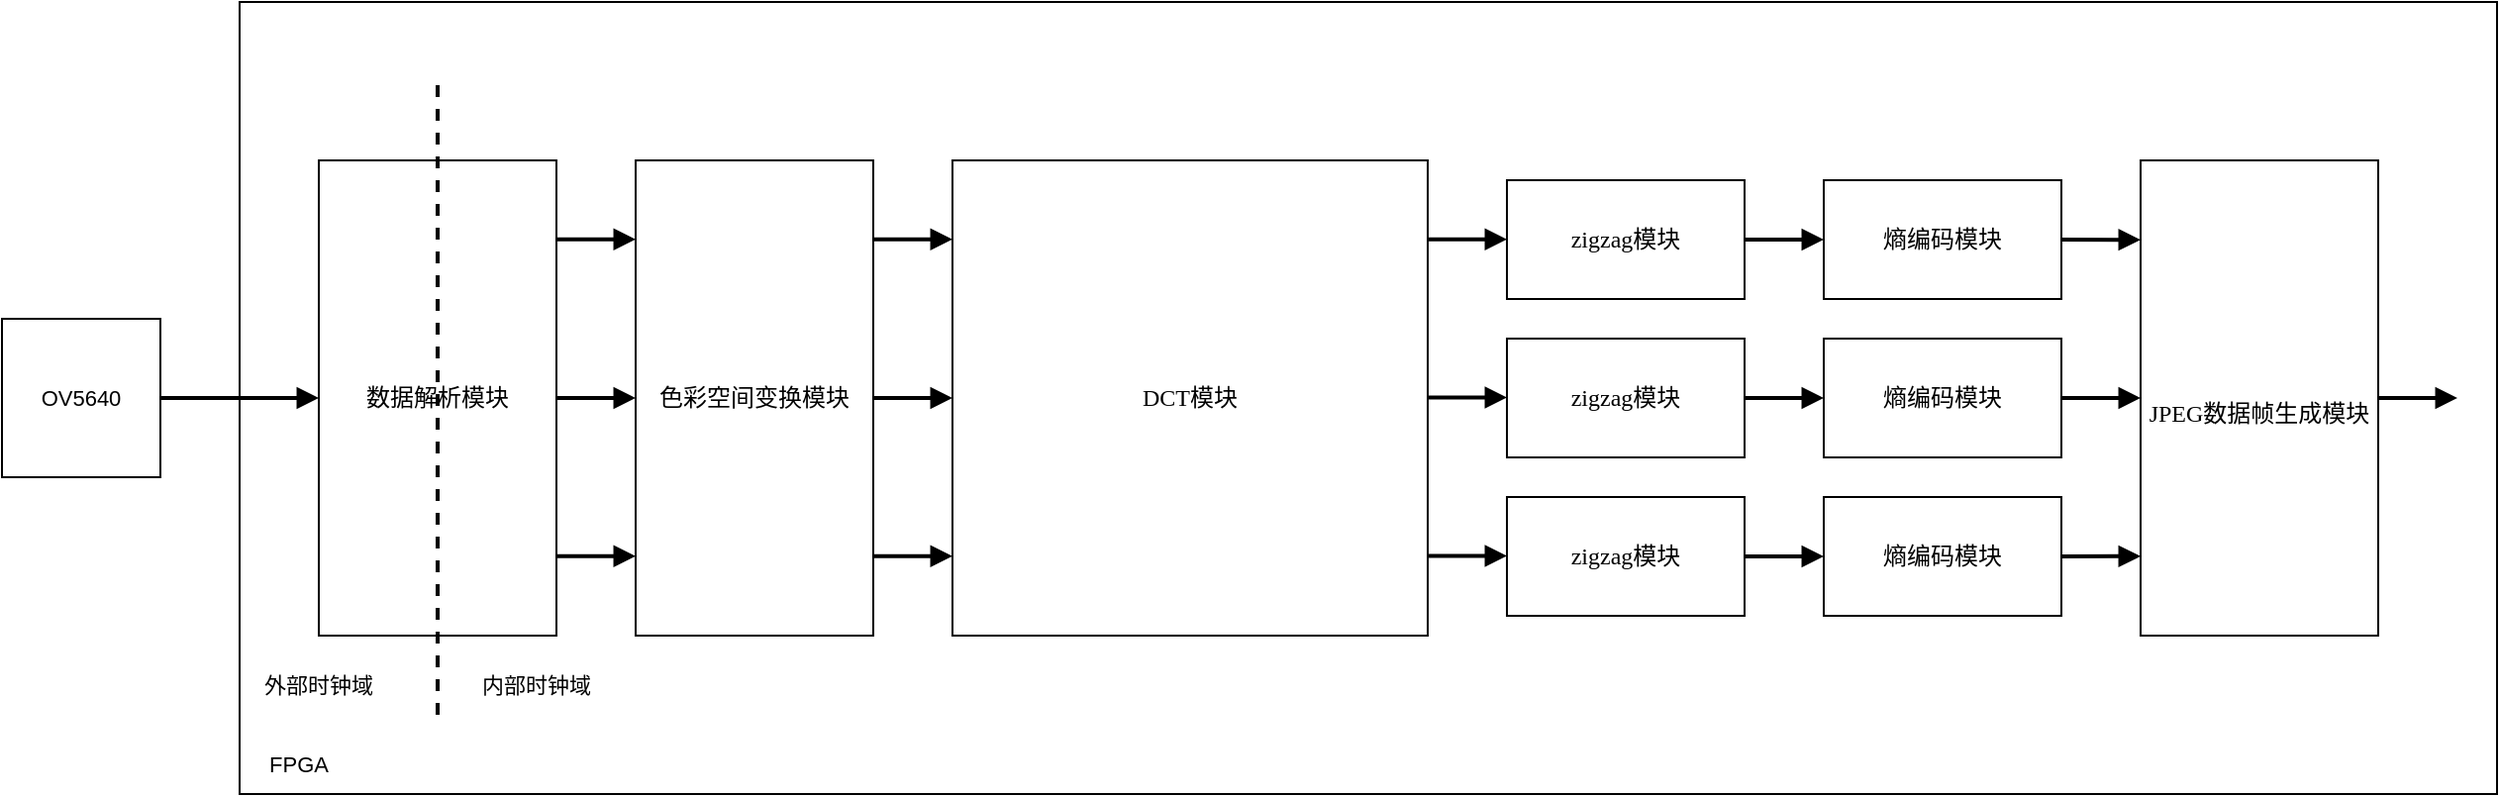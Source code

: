 <mxfile version="26.0.16">
  <diagram name="第 1 页" id="jtTJUCptFi0opevuhR3P">
    <mxGraphModel dx="1670" dy="1147" grid="1" gridSize="10" guides="1" tooltips="1" connect="1" arrows="1" fold="1" page="0" pageScale="1" pageWidth="200" pageHeight="100" math="0" shadow="0">
      <root>
        <mxCell id="0" />
        <mxCell id="1" parent="0" />
        <mxCell id="znpCTFQyN_41QpBxiybe-35" value="" style="rounded=0;whiteSpace=wrap;html=1;fontFamily=Helvetica;fontSize=11;fontColor=default;labelBackgroundColor=default;fillColor=none;" vertex="1" parent="1">
          <mxGeometry x="-160" y="-40" width="1140" height="400" as="geometry" />
        </mxCell>
        <mxCell id="znpCTFQyN_41QpBxiybe-13" style="edgeStyle=none;shape=connector;rounded=0;orthogonalLoop=1;jettySize=auto;html=1;entryX=0;entryY=0.5;entryDx=0;entryDy=0;strokeColor=default;strokeWidth=2;align=center;verticalAlign=middle;fontFamily=sonti;fontSize=11;fontColor=default;labelBackgroundColor=default;endArrow=block;endFill=1;" edge="1" parent="1" source="znpCTFQyN_41QpBxiybe-1" target="znpCTFQyN_41QpBxiybe-2">
          <mxGeometry relative="1" as="geometry" />
        </mxCell>
        <mxCell id="znpCTFQyN_41QpBxiybe-1" value="数据解析模块" style="rounded=0;whiteSpace=wrap;html=1;fontFamily=sonti;" vertex="1" parent="1">
          <mxGeometry x="-120" y="40" width="120" height="240" as="geometry" />
        </mxCell>
        <mxCell id="znpCTFQyN_41QpBxiybe-16" style="edgeStyle=none;shape=connector;rounded=0;orthogonalLoop=1;jettySize=auto;html=1;exitX=1;exitY=0.25;exitDx=0;exitDy=0;entryX=0;entryY=0.25;entryDx=0;entryDy=0;strokeColor=default;strokeWidth=2;align=center;verticalAlign=middle;fontFamily=sonti;fontSize=11;fontColor=default;labelBackgroundColor=default;endArrow=block;endFill=1;" edge="1" parent="1">
          <mxGeometry relative="1" as="geometry">
            <mxPoint x="160" y="79.88" as="sourcePoint" />
            <mxPoint x="200" y="79.88" as="targetPoint" />
            <Array as="points">
              <mxPoint x="180" y="79.88" />
            </Array>
          </mxGeometry>
        </mxCell>
        <mxCell id="znpCTFQyN_41QpBxiybe-17" style="edgeStyle=none;shape=connector;rounded=0;orthogonalLoop=1;jettySize=auto;html=1;entryX=0;entryY=0.5;entryDx=0;entryDy=0;strokeColor=default;strokeWidth=2;align=center;verticalAlign=middle;fontFamily=sonti;fontSize=11;fontColor=default;labelBackgroundColor=default;endArrow=block;endFill=1;" edge="1" parent="1" source="znpCTFQyN_41QpBxiybe-2" target="znpCTFQyN_41QpBxiybe-3">
          <mxGeometry relative="1" as="geometry" />
        </mxCell>
        <mxCell id="znpCTFQyN_41QpBxiybe-18" style="edgeStyle=none;shape=connector;rounded=0;orthogonalLoop=1;jettySize=auto;html=1;exitX=1;exitY=0.75;exitDx=0;exitDy=0;entryX=0;entryY=0.75;entryDx=0;entryDy=0;strokeColor=default;strokeWidth=2;align=center;verticalAlign=middle;fontFamily=sonti;fontSize=11;fontColor=default;labelBackgroundColor=default;endArrow=block;endFill=1;" edge="1" parent="1">
          <mxGeometry relative="1" as="geometry">
            <mxPoint x="160" y="239.88" as="sourcePoint" />
            <mxPoint x="200" y="239.88" as="targetPoint" />
          </mxGeometry>
        </mxCell>
        <mxCell id="znpCTFQyN_41QpBxiybe-2" value="色彩空间变换模块" style="rounded=0;whiteSpace=wrap;html=1;fontFamily=sonti;" vertex="1" parent="1">
          <mxGeometry x="40" y="40" width="120" height="240" as="geometry" />
        </mxCell>
        <mxCell id="znpCTFQyN_41QpBxiybe-3" value="DCT模块" style="rounded=0;whiteSpace=wrap;html=1;fontFamily=sonti;" vertex="1" parent="1">
          <mxGeometry x="200" y="40" width="240" height="240" as="geometry" />
        </mxCell>
        <mxCell id="znpCTFQyN_41QpBxiybe-28" style="edgeStyle=none;shape=connector;rounded=0;orthogonalLoop=1;jettySize=auto;html=1;entryX=0;entryY=0.5;entryDx=0;entryDy=0;strokeColor=default;strokeWidth=2;align=center;verticalAlign=middle;fontFamily=sonti;fontSize=11;fontColor=default;labelBackgroundColor=default;endArrow=block;endFill=1;" edge="1" parent="1" source="znpCTFQyN_41QpBxiybe-5" target="znpCTFQyN_41QpBxiybe-8">
          <mxGeometry relative="1" as="geometry" />
        </mxCell>
        <mxCell id="znpCTFQyN_41QpBxiybe-5" value="zigzag模块" style="rounded=0;whiteSpace=wrap;html=1;fontFamily=sonti;" vertex="1" parent="1">
          <mxGeometry x="480" y="50" width="120" height="60" as="geometry" />
        </mxCell>
        <mxCell id="znpCTFQyN_41QpBxiybe-29" style="edgeStyle=none;shape=connector;rounded=0;orthogonalLoop=1;jettySize=auto;html=1;entryX=0;entryY=0.5;entryDx=0;entryDy=0;strokeColor=default;strokeWidth=2;align=center;verticalAlign=middle;fontFamily=sonti;fontSize=11;fontColor=default;labelBackgroundColor=default;endArrow=block;endFill=1;" edge="1" parent="1" source="znpCTFQyN_41QpBxiybe-6" target="znpCTFQyN_41QpBxiybe-9">
          <mxGeometry relative="1" as="geometry" />
        </mxCell>
        <mxCell id="znpCTFQyN_41QpBxiybe-6" value="zigzag模块" style="rounded=0;whiteSpace=wrap;html=1;fontFamily=sonti;" vertex="1" parent="1">
          <mxGeometry x="480" y="130" width="120" height="60" as="geometry" />
        </mxCell>
        <mxCell id="znpCTFQyN_41QpBxiybe-30" style="edgeStyle=none;shape=connector;rounded=0;orthogonalLoop=1;jettySize=auto;html=1;entryX=0;entryY=0.5;entryDx=0;entryDy=0;strokeColor=default;strokeWidth=2;align=center;verticalAlign=middle;fontFamily=sonti;fontSize=11;fontColor=default;labelBackgroundColor=default;endArrow=block;endFill=1;" edge="1" parent="1" source="znpCTFQyN_41QpBxiybe-7" target="znpCTFQyN_41QpBxiybe-10">
          <mxGeometry relative="1" as="geometry" />
        </mxCell>
        <mxCell id="znpCTFQyN_41QpBxiybe-7" value="zigzag模块" style="rounded=0;whiteSpace=wrap;html=1;fontFamily=sonti;" vertex="1" parent="1">
          <mxGeometry x="480" y="210" width="120" height="60" as="geometry" />
        </mxCell>
        <mxCell id="znpCTFQyN_41QpBxiybe-8" value="熵编码模块" style="rounded=0;whiteSpace=wrap;html=1;fontFamily=sonti;" vertex="1" parent="1">
          <mxGeometry x="640" y="50" width="120" height="60" as="geometry" />
        </mxCell>
        <mxCell id="znpCTFQyN_41QpBxiybe-33" style="edgeStyle=none;shape=connector;rounded=0;orthogonalLoop=1;jettySize=auto;html=1;entryX=0;entryY=0.5;entryDx=0;entryDy=0;strokeColor=default;strokeWidth=2;align=center;verticalAlign=middle;fontFamily=sonti;fontSize=11;fontColor=default;labelBackgroundColor=default;endArrow=block;endFill=1;" edge="1" parent="1" source="znpCTFQyN_41QpBxiybe-9" target="znpCTFQyN_41QpBxiybe-31">
          <mxGeometry relative="1" as="geometry" />
        </mxCell>
        <mxCell id="znpCTFQyN_41QpBxiybe-9" value="熵编码模块" style="rounded=0;whiteSpace=wrap;html=1;fontFamily=sonti;" vertex="1" parent="1">
          <mxGeometry x="640" y="130" width="120" height="60" as="geometry" />
        </mxCell>
        <mxCell id="znpCTFQyN_41QpBxiybe-10" value="熵编码模块" style="rounded=0;whiteSpace=wrap;html=1;fontFamily=sonti;" vertex="1" parent="1">
          <mxGeometry x="640" y="210" width="120" height="60" as="geometry" />
        </mxCell>
        <mxCell id="znpCTFQyN_41QpBxiybe-11" value="" style="endArrow=block;html=1;rounded=0;entryX=0;entryY=0.5;entryDx=0;entryDy=0;endFill=1;strokeWidth=2;" edge="1" parent="1" target="znpCTFQyN_41QpBxiybe-1">
          <mxGeometry width="50" height="50" relative="1" as="geometry">
            <mxPoint x="-200" y="160" as="sourcePoint" />
            <mxPoint x="-150" y="150" as="targetPoint" />
          </mxGeometry>
        </mxCell>
        <mxCell id="znpCTFQyN_41QpBxiybe-19" style="edgeStyle=none;shape=connector;rounded=0;orthogonalLoop=1;jettySize=auto;html=1;exitX=1;exitY=0.25;exitDx=0;exitDy=0;entryX=0;entryY=0.25;entryDx=0;entryDy=0;strokeColor=default;strokeWidth=2;align=center;verticalAlign=middle;fontFamily=sonti;fontSize=11;fontColor=default;labelBackgroundColor=default;endArrow=block;endFill=1;" edge="1" parent="1">
          <mxGeometry relative="1" as="geometry">
            <mxPoint y="79.9" as="sourcePoint" />
            <mxPoint x="40" y="79.9" as="targetPoint" />
          </mxGeometry>
        </mxCell>
        <mxCell id="znpCTFQyN_41QpBxiybe-20" style="edgeStyle=none;shape=connector;rounded=0;orthogonalLoop=1;jettySize=auto;html=1;exitX=1;exitY=0.75;exitDx=0;exitDy=0;entryX=0;entryY=0.75;entryDx=0;entryDy=0;strokeColor=default;strokeWidth=2;align=center;verticalAlign=middle;fontFamily=sonti;fontSize=11;fontColor=default;labelBackgroundColor=default;endArrow=block;endFill=1;" edge="1" parent="1">
          <mxGeometry relative="1" as="geometry">
            <mxPoint y="239.9" as="sourcePoint" />
            <mxPoint x="40" y="239.9" as="targetPoint" />
          </mxGeometry>
        </mxCell>
        <mxCell id="znpCTFQyN_41QpBxiybe-23" style="edgeStyle=none;shape=connector;rounded=0;orthogonalLoop=1;jettySize=auto;html=1;exitX=1;exitY=0.25;exitDx=0;exitDy=0;entryX=0;entryY=0.25;entryDx=0;entryDy=0;strokeColor=default;strokeWidth=2;align=center;verticalAlign=middle;fontFamily=sonti;fontSize=11;fontColor=default;labelBackgroundColor=default;endArrow=block;endFill=1;" edge="1" parent="1">
          <mxGeometry relative="1" as="geometry">
            <mxPoint x="440" y="79.88" as="sourcePoint" />
            <mxPoint x="480" y="79.88" as="targetPoint" />
            <Array as="points">
              <mxPoint x="460" y="79.88" />
            </Array>
          </mxGeometry>
        </mxCell>
        <mxCell id="znpCTFQyN_41QpBxiybe-26" style="edgeStyle=none;shape=connector;rounded=0;orthogonalLoop=1;jettySize=auto;html=1;entryX=0;entryY=0.5;entryDx=0;entryDy=0;strokeColor=default;strokeWidth=2;align=center;verticalAlign=middle;fontFamily=sonti;fontSize=11;fontColor=default;labelBackgroundColor=default;endArrow=block;endFill=1;" edge="1" parent="1">
          <mxGeometry relative="1" as="geometry">
            <mxPoint x="440" y="159.71" as="sourcePoint" />
            <mxPoint x="480" y="159.71" as="targetPoint" />
          </mxGeometry>
        </mxCell>
        <mxCell id="znpCTFQyN_41QpBxiybe-27" style="edgeStyle=none;shape=connector;rounded=0;orthogonalLoop=1;jettySize=auto;html=1;exitX=1;exitY=0.75;exitDx=0;exitDy=0;entryX=0;entryY=0.75;entryDx=0;entryDy=0;strokeColor=default;strokeWidth=2;align=center;verticalAlign=middle;fontFamily=sonti;fontSize=11;fontColor=default;labelBackgroundColor=default;endArrow=block;endFill=1;" edge="1" parent="1">
          <mxGeometry relative="1" as="geometry">
            <mxPoint x="440" y="239.71" as="sourcePoint" />
            <mxPoint x="480" y="239.71" as="targetPoint" />
          </mxGeometry>
        </mxCell>
        <mxCell id="znpCTFQyN_41QpBxiybe-31" value="&lt;br&gt;&lt;div&gt;JPEG数据帧生成模块&lt;/div&gt;" style="rounded=0;whiteSpace=wrap;html=1;fontFamily=sonti;" vertex="1" parent="1">
          <mxGeometry x="800" y="40" width="120" height="240" as="geometry" />
        </mxCell>
        <mxCell id="znpCTFQyN_41QpBxiybe-32" style="edgeStyle=none;shape=connector;rounded=0;orthogonalLoop=1;jettySize=auto;html=1;entryX=0;entryY=0.167;entryDx=0;entryDy=0;entryPerimeter=0;strokeColor=default;strokeWidth=2;align=center;verticalAlign=middle;fontFamily=sonti;fontSize=11;fontColor=default;labelBackgroundColor=default;endArrow=block;endFill=1;" edge="1" parent="1" source="znpCTFQyN_41QpBxiybe-8" target="znpCTFQyN_41QpBxiybe-31">
          <mxGeometry relative="1" as="geometry" />
        </mxCell>
        <mxCell id="znpCTFQyN_41QpBxiybe-36" value="" style="endArrow=none;html=1;rounded=0;strokeColor=default;strokeWidth=2;align=center;verticalAlign=middle;fontFamily=Helvetica;fontSize=11;fontColor=default;labelBackgroundColor=default;dashed=1;" edge="1" parent="1">
          <mxGeometry width="50" height="50" relative="1" as="geometry">
            <mxPoint x="-60" y="320" as="sourcePoint" />
            <mxPoint x="-60" as="targetPoint" />
          </mxGeometry>
        </mxCell>
        <mxCell id="znpCTFQyN_41QpBxiybe-34" style="edgeStyle=none;shape=connector;rounded=0;orthogonalLoop=1;jettySize=auto;html=1;entryX=0;entryY=0.833;entryDx=0;entryDy=0;entryPerimeter=0;strokeColor=default;strokeWidth=2;align=center;verticalAlign=middle;fontFamily=sonti;fontSize=11;fontColor=default;labelBackgroundColor=default;endArrow=block;endFill=1;" edge="1" parent="1" source="znpCTFQyN_41QpBxiybe-10" target="znpCTFQyN_41QpBxiybe-31">
          <mxGeometry relative="1" as="geometry" />
        </mxCell>
        <mxCell id="znpCTFQyN_41QpBxiybe-37" value="外部时钟域" style="text;html=1;align=center;verticalAlign=middle;whiteSpace=wrap;rounded=0;fontFamily=Helvetica;fontSize=11;fontColor=default;labelBackgroundColor=default;" vertex="1" parent="1">
          <mxGeometry x="-150" y="290" width="60" height="30" as="geometry" />
        </mxCell>
        <mxCell id="znpCTFQyN_41QpBxiybe-38" value="内部时钟域" style="text;html=1;align=center;verticalAlign=middle;whiteSpace=wrap;rounded=0;fontFamily=Helvetica;fontSize=11;fontColor=default;labelBackgroundColor=default;" vertex="1" parent="1">
          <mxGeometry x="-40" y="290" width="60" height="30" as="geometry" />
        </mxCell>
        <mxCell id="znpCTFQyN_41QpBxiybe-39" value="FPGA" style="text;html=1;align=center;verticalAlign=middle;whiteSpace=wrap;rounded=0;fontFamily=Helvetica;fontSize=11;fontColor=default;labelBackgroundColor=default;" vertex="1" parent="1">
          <mxGeometry x="-160" y="330" width="60" height="30" as="geometry" />
        </mxCell>
        <mxCell id="znpCTFQyN_41QpBxiybe-40" value="OV5640" style="whiteSpace=wrap;html=1;aspect=fixed;fontFamily=Helvetica;fontSize=11;fontColor=default;labelBackgroundColor=default;" vertex="1" parent="1">
          <mxGeometry x="-280" y="120" width="80" height="80" as="geometry" />
        </mxCell>
        <mxCell id="znpCTFQyN_41QpBxiybe-41" style="edgeStyle=none;shape=connector;rounded=0;orthogonalLoop=1;jettySize=auto;html=1;strokeColor=default;strokeWidth=2;align=center;verticalAlign=middle;fontFamily=Helvetica;fontSize=11;fontColor=default;labelBackgroundColor=default;endArrow=block;endFill=1;" edge="1" parent="1" source="znpCTFQyN_41QpBxiybe-31">
          <mxGeometry relative="1" as="geometry">
            <mxPoint x="960" y="160" as="targetPoint" />
          </mxGeometry>
        </mxCell>
      </root>
    </mxGraphModel>
  </diagram>
</mxfile>
